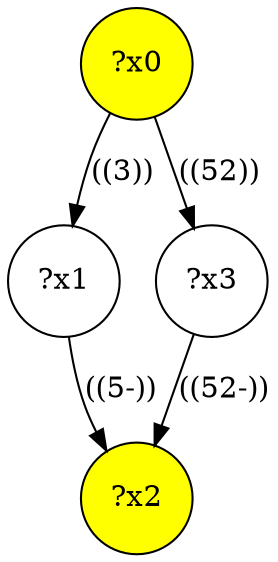 digraph g {
	x0 [fillcolor="yellow", style="filled," shape=circle, label="?x0"];
	x2 [fillcolor="yellow", style="filled," shape=circle, label="?x2"];
	x1 [shape=circle, label="?x1"];
	x0 -> x1 [label="((3))"];
	x1 -> x2 [label="((5-))"];
	x3 [shape=circle, label="?x3"];
	x0 -> x3 [label="((52))"];
	x3 -> x2 [label="((52-))"];
}
